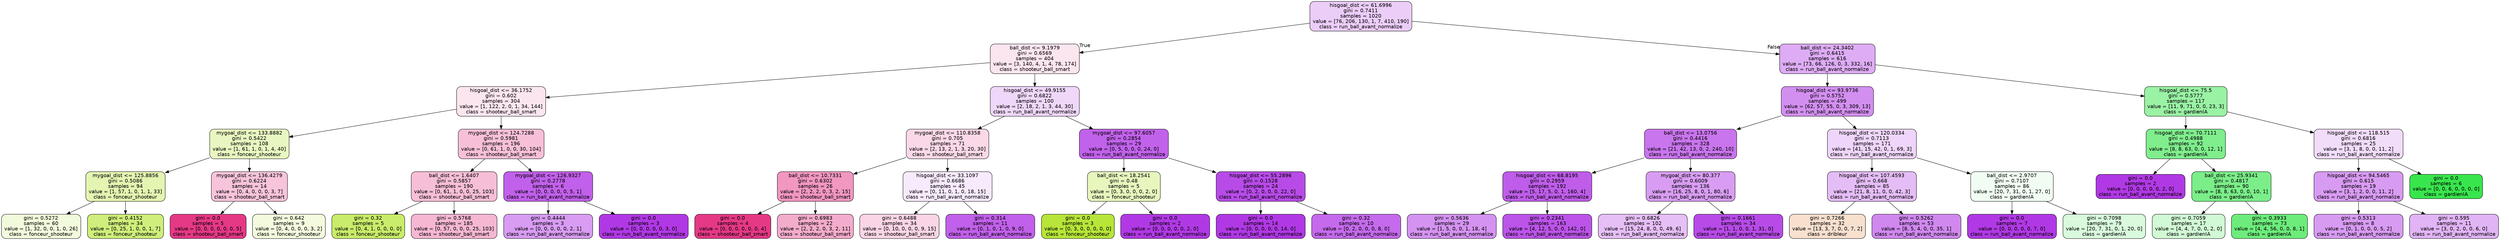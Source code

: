 digraph Tree {
node [shape=box, style="filled, rounded", color="black", fontname=helvetica] ;
edge [fontname=helvetica] ;
0 [label="hisgoal_dist <= 61.6996\ngini = 0.7411\nsamples = 1020\nvalue = [76, 206, 130, 1, 7, 410, 190]\nclass = run_ball_avant_normalize", fillcolor="#b139e540"] ;
1 [label="ball_dist <= 9.1979\ngini = 0.6569\nsamples = 404\nvalue = [3, 140, 4, 1, 4, 78, 174]\nclass = shooteur_ball_smart", fillcolor="#e5398621"] ;
0 -> 1 [labeldistance=2.5, labelangle=45, headlabel="True"] ;
2 [label="hisgoal_dist <= 36.1752\ngini = 0.602\nsamples = 304\nvalue = [1, 122, 2, 0, 1, 34, 144]\nclass = shooteur_ball_smart", fillcolor="#e539861f"] ;
1 -> 2 ;
3 [label="mygoal_dist <= 133.8882\ngini = 0.5422\nsamples = 108\nvalue = [1, 61, 1, 0, 1, 4, 40]\nclass = fonceur_shooteur", fillcolor="#b7e5394f"] ;
2 -> 3 ;
4 [label="mygoal_dist <= 125.8856\ngini = 0.5086\nsamples = 94\nvalue = [1, 57, 1, 0, 1, 1, 33]\nclass = fonceur_shooteur", fillcolor="#b7e53964"] ;
3 -> 4 ;
5 [label="gini = 0.5272\nsamples = 60\nvalue = [1, 32, 0, 0, 1, 0, 26]\nclass = fonceur_shooteur", fillcolor="#b7e5392d"] ;
4 -> 5 ;
6 [label="gini = 0.4152\nsamples = 34\nvalue = [0, 25, 1, 0, 0, 1, 7]\nclass = fonceur_shooteur", fillcolor="#b7e539aa"] ;
4 -> 6 ;
7 [label="mygoal_dist <= 136.4279\ngini = 0.6224\nsamples = 14\nvalue = [0, 4, 0, 0, 0, 3, 7]\nclass = shooteur_ball_smart", fillcolor="#e539864c"] ;
3 -> 7 ;
8 [label="gini = 0.0\nsamples = 5\nvalue = [0, 0, 0, 0, 0, 0, 5]\nclass = shooteur_ball_smart", fillcolor="#e53986ff"] ;
7 -> 8 ;
9 [label="gini = 0.642\nsamples = 9\nvalue = [0, 4, 0, 0, 0, 3, 2]\nclass = fonceur_shooteur", fillcolor="#b7e5392a"] ;
7 -> 9 ;
10 [label="mygoal_dist <= 124.7288\ngini = 0.5981\nsamples = 196\nvalue = [0, 61, 1, 0, 0, 30, 104]\nclass = shooteur_ball_smart", fillcolor="#e5398651"] ;
2 -> 10 ;
11 [label="ball_dist <= 1.6407\ngini = 0.5857\nsamples = 190\nvalue = [0, 61, 1, 0, 0, 25, 103]\nclass = shooteur_ball_smart", fillcolor="#e5398653"] ;
10 -> 11 ;
12 [label="gini = 0.32\nsamples = 5\nvalue = [0, 4, 1, 0, 0, 0, 0]\nclass = fonceur_shooteur", fillcolor="#b7e539bf"] ;
11 -> 12 ;
13 [label="gini = 0.5768\nsamples = 185\nvalue = [0, 57, 0, 0, 0, 25, 103]\nclass = shooteur_ball_smart", fillcolor="#e539865c"] ;
11 -> 13 ;
14 [label="mygoal_dist <= 126.9327\ngini = 0.2778\nsamples = 6\nvalue = [0, 0, 0, 0, 0, 5, 1]\nclass = run_ball_avant_normalize", fillcolor="#b139e5cc"] ;
10 -> 14 ;
15 [label="gini = 0.4444\nsamples = 3\nvalue = [0, 0, 0, 0, 0, 2, 1]\nclass = run_ball_avant_normalize", fillcolor="#b139e57f"] ;
14 -> 15 ;
16 [label="gini = 0.0\nsamples = 3\nvalue = [0, 0, 0, 0, 0, 3, 0]\nclass = run_ball_avant_normalize", fillcolor="#b139e5ff"] ;
14 -> 16 ;
17 [label="hisgoal_dist <= 49.9155\ngini = 0.6822\nsamples = 100\nvalue = [2, 18, 2, 1, 3, 44, 30]\nclass = run_ball_avant_normalize", fillcolor="#b139e533"] ;
1 -> 17 ;
18 [label="mygoal_dist <= 110.8358\ngini = 0.705\nsamples = 71\nvalue = [2, 13, 2, 1, 3, 20, 30]\nclass = shooteur_ball_smart", fillcolor="#e5398632"] ;
17 -> 18 ;
19 [label="ball_dist <= 10.7331\ngini = 0.6302\nsamples = 26\nvalue = [2, 2, 2, 0, 3, 2, 15]\nclass = shooteur_ball_smart", fillcolor="#e5398685"] ;
18 -> 19 ;
20 [label="gini = 0.0\nsamples = 4\nvalue = [0, 0, 0, 0, 0, 0, 4]\nclass = shooteur_ball_smart", fillcolor="#e53986ff"] ;
19 -> 20 ;
21 [label="gini = 0.6983\nsamples = 22\nvalue = [2, 2, 2, 0, 3, 2, 11]\nclass = shooteur_ball_smart", fillcolor="#e539866b"] ;
19 -> 21 ;
22 [label="hisgoal_dist <= 33.1097\ngini = 0.6686\nsamples = 45\nvalue = [0, 11, 0, 1, 0, 18, 15]\nclass = run_ball_avant_normalize", fillcolor="#b139e51a"] ;
18 -> 22 ;
23 [label="gini = 0.6488\nsamples = 34\nvalue = [0, 10, 0, 0, 0, 9, 15]\nclass = shooteur_ball_smart", fillcolor="#e5398635"] ;
22 -> 23 ;
24 [label="gini = 0.314\nsamples = 11\nvalue = [0, 1, 0, 1, 0, 9, 0]\nclass = run_ball_avant_normalize", fillcolor="#b139e5cc"] ;
22 -> 24 ;
25 [label="mygoal_dist <= 97.6057\ngini = 0.2854\nsamples = 29\nvalue = [0, 5, 0, 0, 0, 24, 0]\nclass = run_ball_avant_normalize", fillcolor="#b139e5ca"] ;
17 -> 25 ;
26 [label="ball_dist <= 18.2541\ngini = 0.48\nsamples = 5\nvalue = [0, 3, 0, 0, 0, 2, 0]\nclass = fonceur_shooteur", fillcolor="#b7e53955"] ;
25 -> 26 ;
27 [label="gini = 0.0\nsamples = 3\nvalue = [0, 3, 0, 0, 0, 0, 0]\nclass = fonceur_shooteur", fillcolor="#b7e539ff"] ;
26 -> 27 ;
28 [label="gini = 0.0\nsamples = 2\nvalue = [0, 0, 0, 0, 0, 2, 0]\nclass = run_ball_avant_normalize", fillcolor="#b139e5ff"] ;
26 -> 28 ;
29 [label="hisgoal_dist <= 55.2896\ngini = 0.1528\nsamples = 24\nvalue = [0, 2, 0, 0, 0, 22, 0]\nclass = run_ball_avant_normalize", fillcolor="#b139e5e8"] ;
25 -> 29 ;
30 [label="gini = 0.0\nsamples = 14\nvalue = [0, 0, 0, 0, 0, 14, 0]\nclass = run_ball_avant_normalize", fillcolor="#b139e5ff"] ;
29 -> 30 ;
31 [label="gini = 0.32\nsamples = 10\nvalue = [0, 2, 0, 0, 0, 8, 0]\nclass = run_ball_avant_normalize", fillcolor="#b139e5bf"] ;
29 -> 31 ;
32 [label="ball_dist <= 24.3402\ngini = 0.6415\nsamples = 616\nvalue = [73, 66, 126, 0, 3, 332, 16]\nclass = run_ball_avant_normalize", fillcolor="#b139e56b"] ;
0 -> 32 [labeldistance=2.5, labelangle=-45, headlabel="False"] ;
33 [label="hisgoal_dist <= 93.9736\ngini = 0.5752\nsamples = 499\nvalue = [62, 57, 55, 0, 3, 309, 13]\nclass = run_ball_avant_normalize", fillcolor="#b139e590"] ;
32 -> 33 ;
34 [label="ball_dist <= 13.0756\ngini = 0.4416\nsamples = 328\nvalue = [21, 42, 13, 0, 2, 240, 10]\nclass = run_ball_avant_normalize", fillcolor="#b139e5b1"] ;
33 -> 34 ;
35 [label="hisgoal_dist <= 68.8195\ngini = 0.2959\nsamples = 192\nvalue = [5, 17, 5, 0, 1, 160, 4]\nclass = run_ball_avant_normalize", fillcolor="#b139e5d0"] ;
34 -> 35 ;
36 [label="gini = 0.5636\nsamples = 29\nvalue = [1, 5, 0, 0, 1, 18, 4]\nclass = run_ball_avant_normalize", fillcolor="#b139e58a"] ;
35 -> 36 ;
37 [label="gini = 0.2341\nsamples = 163\nvalue = [4, 12, 5, 0, 0, 142, 0]\nclass = run_ball_avant_normalize", fillcolor="#b139e5dc"] ;
35 -> 37 ;
38 [label="mygoal_dist <= 80.377\ngini = 0.6009\nsamples = 136\nvalue = [16, 25, 8, 0, 1, 80, 6]\nclass = run_ball_avant_normalize", fillcolor="#b139e57e"] ;
34 -> 38 ;
39 [label="gini = 0.6826\nsamples = 102\nvalue = [15, 24, 8, 0, 0, 49, 6]\nclass = run_ball_avant_normalize", fillcolor="#b139e552"] ;
38 -> 39 ;
40 [label="gini = 0.1661\nsamples = 34\nvalue = [1, 1, 0, 0, 1, 31, 0]\nclass = run_ball_avant_normalize", fillcolor="#b139e5e8"] ;
38 -> 40 ;
41 [label="hisgoal_dist <= 120.0334\ngini = 0.7113\nsamples = 171\nvalue = [41, 15, 42, 0, 1, 69, 3]\nclass = run_ball_avant_normalize", fillcolor="#b139e535"] ;
33 -> 41 ;
42 [label="hisgoal_dist <= 107.4593\ngini = 0.668\nsamples = 85\nvalue = [21, 8, 11, 0, 0, 42, 3]\nclass = run_ball_avant_normalize", fillcolor="#b139e554"] ;
41 -> 42 ;
43 [label="gini = 0.7266\nsamples = 32\nvalue = [13, 3, 7, 0, 0, 7, 2]\nclass = dribleur", fillcolor="#e581393d"] ;
42 -> 43 ;
44 [label="gini = 0.5262\nsamples = 53\nvalue = [8, 5, 4, 0, 0, 35, 1]\nclass = run_ball_avant_normalize", fillcolor="#b139e599"] ;
42 -> 44 ;
45 [label="ball_dist <= 2.9707\ngini = 0.7107\nsamples = 86\nvalue = [20, 7, 31, 0, 1, 27, 0]\nclass = gardienIA", fillcolor="#39e54d11"] ;
41 -> 45 ;
46 [label="gini = 0.0\nsamples = 7\nvalue = [0, 0, 0, 0, 0, 7, 0]\nclass = run_ball_avant_normalize", fillcolor="#b139e5ff"] ;
45 -> 46 ;
47 [label="gini = 0.7098\nsamples = 79\nvalue = [20, 7, 31, 0, 1, 20, 0]\nclass = gardienIA", fillcolor="#39e54d30"] ;
45 -> 47 ;
48 [label="hisgoal_dist <= 75.5\ngini = 0.5777\nsamples = 117\nvalue = [11, 9, 71, 0, 0, 23, 3]\nclass = gardienIA", fillcolor="#39e54d82"] ;
32 -> 48 ;
49 [label="hisgoal_dist <= 70.7111\ngini = 0.4988\nsamples = 92\nvalue = [8, 8, 63, 0, 0, 12, 1]\nclass = gardienIA", fillcolor="#39e54da3"] ;
48 -> 49 ;
50 [label="gini = 0.0\nsamples = 2\nvalue = [0, 0, 0, 0, 0, 2, 0]\nclass = run_ball_avant_normalize", fillcolor="#b139e5ff"] ;
49 -> 50 ;
51 [label="ball_dist <= 25.9341\ngini = 0.4817\nsamples = 90\nvalue = [8, 8, 63, 0, 0, 10, 1]\nclass = gardienIA", fillcolor="#39e54da9"] ;
49 -> 51 ;
52 [label="gini = 0.7059\nsamples = 17\nvalue = [4, 4, 7, 0, 0, 2, 0]\nclass = gardienIA", fillcolor="#39e54d3b"] ;
51 -> 52 ;
53 [label="gini = 0.3933\nsamples = 73\nvalue = [4, 4, 56, 0, 0, 8, 1]\nclass = gardienIA", fillcolor="#39e54dbc"] ;
51 -> 53 ;
54 [label="hisgoal_dist <= 118.515\ngini = 0.6816\nsamples = 25\nvalue = [3, 1, 8, 0, 0, 11, 2]\nclass = run_ball_avant_normalize", fillcolor="#b139e52d"] ;
48 -> 54 ;
55 [label="hisgoal_dist <= 94.5465\ngini = 0.615\nsamples = 19\nvalue = [3, 1, 2, 0, 0, 11, 2]\nclass = run_ball_avant_normalize", fillcolor="#b139e580"] ;
54 -> 55 ;
56 [label="gini = 0.5313\nsamples = 8\nvalue = [0, 1, 0, 0, 0, 5, 2]\nclass = run_ball_avant_normalize", fillcolor="#b139e580"] ;
55 -> 56 ;
57 [label="gini = 0.595\nsamples = 11\nvalue = [3, 0, 2, 0, 0, 6, 0]\nclass = run_ball_avant_normalize", fillcolor="#b139e560"] ;
55 -> 57 ;
58 [label="gini = 0.0\nsamples = 6\nvalue = [0, 0, 6, 0, 0, 0, 0]\nclass = gardienIA", fillcolor="#39e54dff"] ;
54 -> 58 ;
}